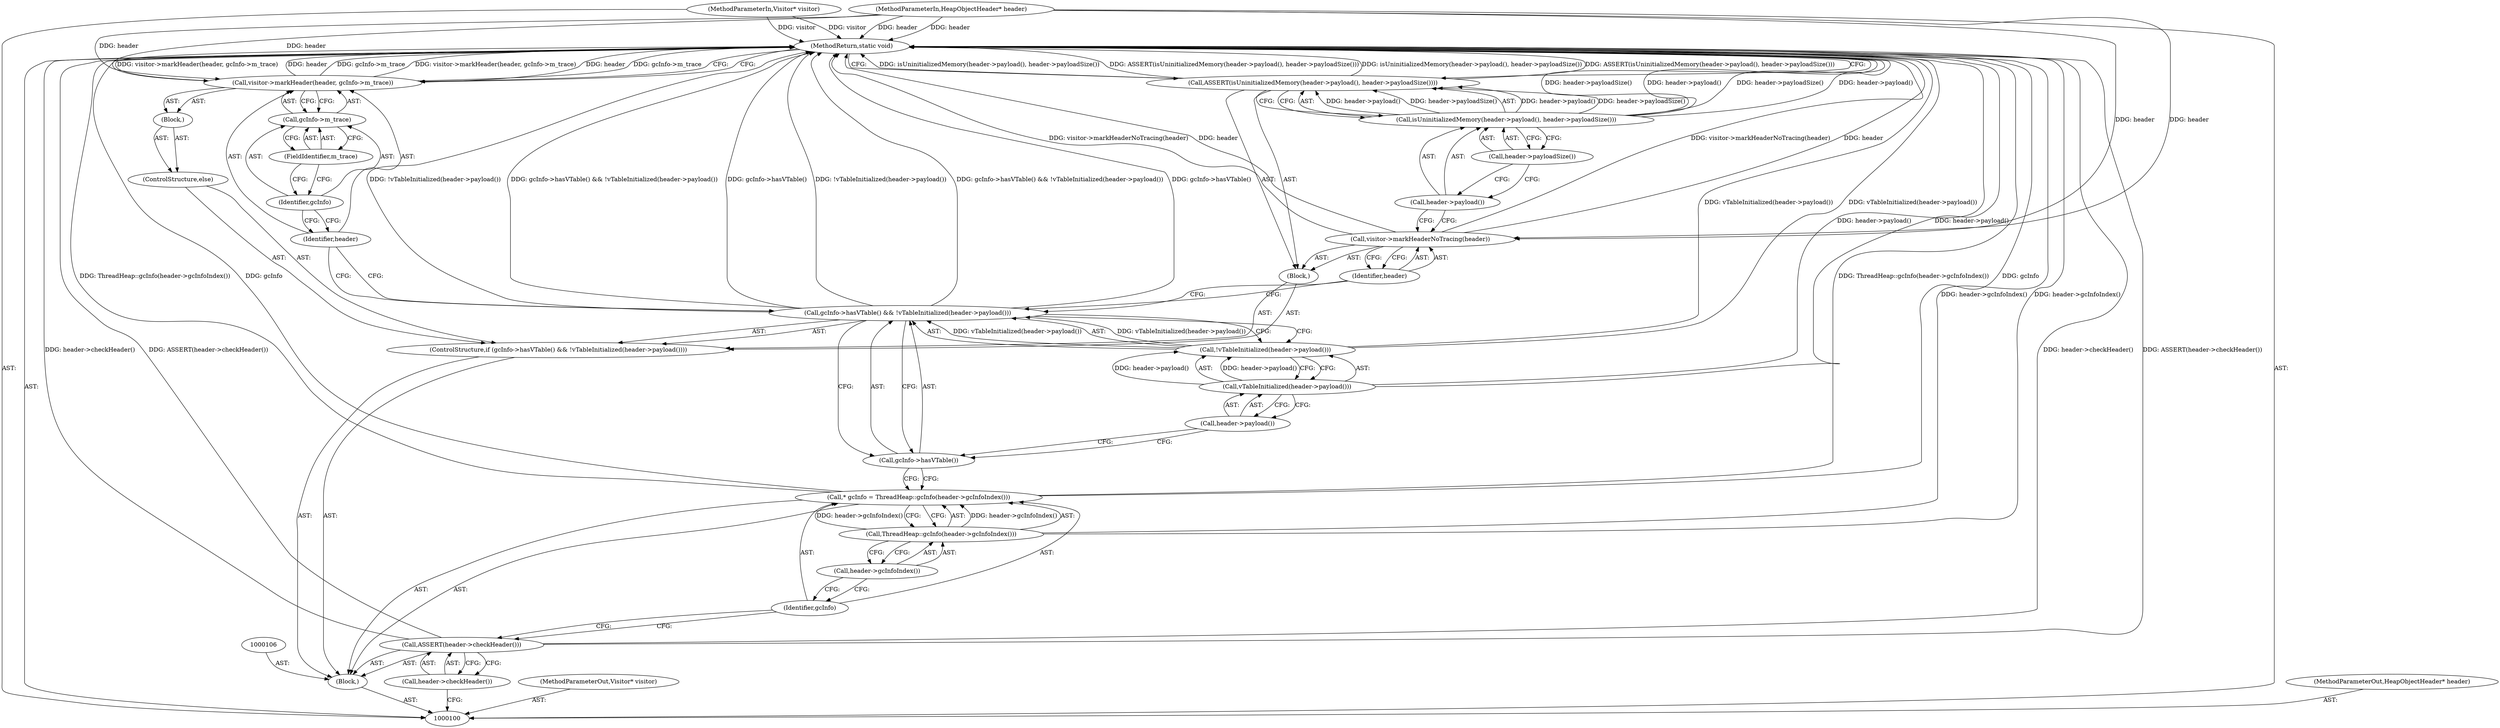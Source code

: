 digraph "1_Chrome_0749ec24fae74ec32d0567eef0e5ec43c84dbcb9_7" {
"1000131" [label="(MethodReturn,static void)"];
"1000101" [label="(MethodParameterIn,Visitor* visitor)"];
"1000198" [label="(MethodParameterOut,Visitor* visitor)"];
"1000102" [label="(MethodParameterIn,HeapObjectHeader* header)"];
"1000199" [label="(MethodParameterOut,HeapObjectHeader* header)"];
"1000103" [label="(Block,)"];
"1000104" [label="(Call,ASSERT(header->checkHeader()))"];
"1000105" [label="(Call,header->checkHeader())"];
"1000107" [label="(Call,* gcInfo = ThreadHeap::gcInfo(header->gcInfoIndex()))"];
"1000108" [label="(Identifier,gcInfo)"];
"1000109" [label="(Call,ThreadHeap::gcInfo(header->gcInfoIndex()))"];
"1000110" [label="(Call,header->gcInfoIndex())"];
"1000111" [label="(ControlStructure,if (gcInfo->hasVTable() && !vTableInitialized(header->payload())))"];
"1000114" [label="(Call,!vTableInitialized(header->payload()))"];
"1000115" [label="(Call,vTableInitialized(header->payload()))"];
"1000116" [label="(Call,header->payload())"];
"1000117" [label="(Block,)"];
"1000112" [label="(Call,gcInfo->hasVTable() && !vTableInitialized(header->payload()))"];
"1000113" [label="(Call,gcInfo->hasVTable())"];
"1000119" [label="(Identifier,header)"];
"1000118" [label="(Call,visitor->markHeaderNoTracing(header))"];
"1000121" [label="(Call,isUninitializedMemory(header->payload(), header->payloadSize()))"];
"1000122" [label="(Call,header->payload())"];
"1000120" [label="(Call,ASSERT(isUninitializedMemory(header->payload(), header->payloadSize())))"];
"1000123" [label="(Call,header->payloadSize())"];
"1000124" [label="(ControlStructure,else)"];
"1000125" [label="(Block,)"];
"1000127" [label="(Identifier,header)"];
"1000128" [label="(Call,gcInfo->m_trace)"];
"1000129" [label="(Identifier,gcInfo)"];
"1000126" [label="(Call,visitor->markHeader(header, gcInfo->m_trace))"];
"1000130" [label="(FieldIdentifier,m_trace)"];
"1000131" -> "1000100"  [label="AST: "];
"1000131" -> "1000120"  [label="CFG: "];
"1000131" -> "1000126"  [label="CFG: "];
"1000126" -> "1000131"  [label="DDG: visitor->markHeader(header, gcInfo->m_trace)"];
"1000126" -> "1000131"  [label="DDG: header"];
"1000126" -> "1000131"  [label="DDG: gcInfo->m_trace"];
"1000107" -> "1000131"  [label="DDG: gcInfo"];
"1000107" -> "1000131"  [label="DDG: ThreadHeap::gcInfo(header->gcInfoIndex())"];
"1000104" -> "1000131"  [label="DDG: ASSERT(header->checkHeader())"];
"1000104" -> "1000131"  [label="DDG: header->checkHeader()"];
"1000112" -> "1000131"  [label="DDG: !vTableInitialized(header->payload())"];
"1000112" -> "1000131"  [label="DDG: gcInfo->hasVTable() && !vTableInitialized(header->payload())"];
"1000112" -> "1000131"  [label="DDG: gcInfo->hasVTable()"];
"1000121" -> "1000131"  [label="DDG: header->payloadSize()"];
"1000121" -> "1000131"  [label="DDG: header->payload()"];
"1000118" -> "1000131"  [label="DDG: visitor->markHeaderNoTracing(header)"];
"1000118" -> "1000131"  [label="DDG: header"];
"1000115" -> "1000131"  [label="DDG: header->payload()"];
"1000114" -> "1000131"  [label="DDG: vTableInitialized(header->payload())"];
"1000120" -> "1000131"  [label="DDG: isUninitializedMemory(header->payload(), header->payloadSize())"];
"1000120" -> "1000131"  [label="DDG: ASSERT(isUninitializedMemory(header->payload(), header->payloadSize()))"];
"1000102" -> "1000131"  [label="DDG: header"];
"1000101" -> "1000131"  [label="DDG: visitor"];
"1000109" -> "1000131"  [label="DDG: header->gcInfoIndex()"];
"1000101" -> "1000100"  [label="AST: "];
"1000101" -> "1000131"  [label="DDG: visitor"];
"1000198" -> "1000100"  [label="AST: "];
"1000102" -> "1000100"  [label="AST: "];
"1000102" -> "1000131"  [label="DDG: header"];
"1000102" -> "1000118"  [label="DDG: header"];
"1000102" -> "1000126"  [label="DDG: header"];
"1000199" -> "1000100"  [label="AST: "];
"1000103" -> "1000100"  [label="AST: "];
"1000104" -> "1000103"  [label="AST: "];
"1000106" -> "1000103"  [label="AST: "];
"1000107" -> "1000103"  [label="AST: "];
"1000111" -> "1000103"  [label="AST: "];
"1000104" -> "1000103"  [label="AST: "];
"1000104" -> "1000105"  [label="CFG: "];
"1000105" -> "1000104"  [label="AST: "];
"1000108" -> "1000104"  [label="CFG: "];
"1000104" -> "1000131"  [label="DDG: ASSERT(header->checkHeader())"];
"1000104" -> "1000131"  [label="DDG: header->checkHeader()"];
"1000105" -> "1000104"  [label="AST: "];
"1000105" -> "1000100"  [label="CFG: "];
"1000104" -> "1000105"  [label="CFG: "];
"1000107" -> "1000103"  [label="AST: "];
"1000107" -> "1000109"  [label="CFG: "];
"1000108" -> "1000107"  [label="AST: "];
"1000109" -> "1000107"  [label="AST: "];
"1000113" -> "1000107"  [label="CFG: "];
"1000107" -> "1000131"  [label="DDG: gcInfo"];
"1000107" -> "1000131"  [label="DDG: ThreadHeap::gcInfo(header->gcInfoIndex())"];
"1000109" -> "1000107"  [label="DDG: header->gcInfoIndex()"];
"1000108" -> "1000107"  [label="AST: "];
"1000108" -> "1000104"  [label="CFG: "];
"1000110" -> "1000108"  [label="CFG: "];
"1000109" -> "1000107"  [label="AST: "];
"1000109" -> "1000110"  [label="CFG: "];
"1000110" -> "1000109"  [label="AST: "];
"1000107" -> "1000109"  [label="CFG: "];
"1000109" -> "1000131"  [label="DDG: header->gcInfoIndex()"];
"1000109" -> "1000107"  [label="DDG: header->gcInfoIndex()"];
"1000110" -> "1000109"  [label="AST: "];
"1000110" -> "1000108"  [label="CFG: "];
"1000109" -> "1000110"  [label="CFG: "];
"1000111" -> "1000103"  [label="AST: "];
"1000112" -> "1000111"  [label="AST: "];
"1000117" -> "1000111"  [label="AST: "];
"1000124" -> "1000111"  [label="AST: "];
"1000114" -> "1000112"  [label="AST: "];
"1000114" -> "1000115"  [label="CFG: "];
"1000115" -> "1000114"  [label="AST: "];
"1000112" -> "1000114"  [label="CFG: "];
"1000114" -> "1000131"  [label="DDG: vTableInitialized(header->payload())"];
"1000114" -> "1000112"  [label="DDG: vTableInitialized(header->payload())"];
"1000115" -> "1000114"  [label="DDG: header->payload()"];
"1000115" -> "1000114"  [label="AST: "];
"1000115" -> "1000116"  [label="CFG: "];
"1000116" -> "1000115"  [label="AST: "];
"1000114" -> "1000115"  [label="CFG: "];
"1000115" -> "1000131"  [label="DDG: header->payload()"];
"1000115" -> "1000114"  [label="DDG: header->payload()"];
"1000116" -> "1000115"  [label="AST: "];
"1000116" -> "1000113"  [label="CFG: "];
"1000115" -> "1000116"  [label="CFG: "];
"1000117" -> "1000111"  [label="AST: "];
"1000118" -> "1000117"  [label="AST: "];
"1000120" -> "1000117"  [label="AST: "];
"1000112" -> "1000111"  [label="AST: "];
"1000112" -> "1000113"  [label="CFG: "];
"1000112" -> "1000114"  [label="CFG: "];
"1000113" -> "1000112"  [label="AST: "];
"1000114" -> "1000112"  [label="AST: "];
"1000119" -> "1000112"  [label="CFG: "];
"1000127" -> "1000112"  [label="CFG: "];
"1000112" -> "1000131"  [label="DDG: !vTableInitialized(header->payload())"];
"1000112" -> "1000131"  [label="DDG: gcInfo->hasVTable() && !vTableInitialized(header->payload())"];
"1000112" -> "1000131"  [label="DDG: gcInfo->hasVTable()"];
"1000114" -> "1000112"  [label="DDG: vTableInitialized(header->payload())"];
"1000113" -> "1000112"  [label="AST: "];
"1000113" -> "1000107"  [label="CFG: "];
"1000116" -> "1000113"  [label="CFG: "];
"1000112" -> "1000113"  [label="CFG: "];
"1000119" -> "1000118"  [label="AST: "];
"1000119" -> "1000112"  [label="CFG: "];
"1000118" -> "1000119"  [label="CFG: "];
"1000118" -> "1000117"  [label="AST: "];
"1000118" -> "1000119"  [label="CFG: "];
"1000119" -> "1000118"  [label="AST: "];
"1000122" -> "1000118"  [label="CFG: "];
"1000118" -> "1000131"  [label="DDG: visitor->markHeaderNoTracing(header)"];
"1000118" -> "1000131"  [label="DDG: header"];
"1000102" -> "1000118"  [label="DDG: header"];
"1000121" -> "1000120"  [label="AST: "];
"1000121" -> "1000123"  [label="CFG: "];
"1000122" -> "1000121"  [label="AST: "];
"1000123" -> "1000121"  [label="AST: "];
"1000120" -> "1000121"  [label="CFG: "];
"1000121" -> "1000131"  [label="DDG: header->payloadSize()"];
"1000121" -> "1000131"  [label="DDG: header->payload()"];
"1000121" -> "1000120"  [label="DDG: header->payload()"];
"1000121" -> "1000120"  [label="DDG: header->payloadSize()"];
"1000122" -> "1000121"  [label="AST: "];
"1000122" -> "1000118"  [label="CFG: "];
"1000123" -> "1000122"  [label="CFG: "];
"1000120" -> "1000117"  [label="AST: "];
"1000120" -> "1000121"  [label="CFG: "];
"1000121" -> "1000120"  [label="AST: "];
"1000131" -> "1000120"  [label="CFG: "];
"1000120" -> "1000131"  [label="DDG: isUninitializedMemory(header->payload(), header->payloadSize())"];
"1000120" -> "1000131"  [label="DDG: ASSERT(isUninitializedMemory(header->payload(), header->payloadSize()))"];
"1000121" -> "1000120"  [label="DDG: header->payload()"];
"1000121" -> "1000120"  [label="DDG: header->payloadSize()"];
"1000123" -> "1000121"  [label="AST: "];
"1000123" -> "1000122"  [label="CFG: "];
"1000121" -> "1000123"  [label="CFG: "];
"1000124" -> "1000111"  [label="AST: "];
"1000125" -> "1000124"  [label="AST: "];
"1000125" -> "1000124"  [label="AST: "];
"1000126" -> "1000125"  [label="AST: "];
"1000127" -> "1000126"  [label="AST: "];
"1000127" -> "1000112"  [label="CFG: "];
"1000129" -> "1000127"  [label="CFG: "];
"1000128" -> "1000126"  [label="AST: "];
"1000128" -> "1000130"  [label="CFG: "];
"1000129" -> "1000128"  [label="AST: "];
"1000130" -> "1000128"  [label="AST: "];
"1000126" -> "1000128"  [label="CFG: "];
"1000129" -> "1000128"  [label="AST: "];
"1000129" -> "1000127"  [label="CFG: "];
"1000130" -> "1000129"  [label="CFG: "];
"1000126" -> "1000125"  [label="AST: "];
"1000126" -> "1000128"  [label="CFG: "];
"1000127" -> "1000126"  [label="AST: "];
"1000128" -> "1000126"  [label="AST: "];
"1000131" -> "1000126"  [label="CFG: "];
"1000126" -> "1000131"  [label="DDG: visitor->markHeader(header, gcInfo->m_trace)"];
"1000126" -> "1000131"  [label="DDG: header"];
"1000126" -> "1000131"  [label="DDG: gcInfo->m_trace"];
"1000102" -> "1000126"  [label="DDG: header"];
"1000130" -> "1000128"  [label="AST: "];
"1000130" -> "1000129"  [label="CFG: "];
"1000128" -> "1000130"  [label="CFG: "];
}
